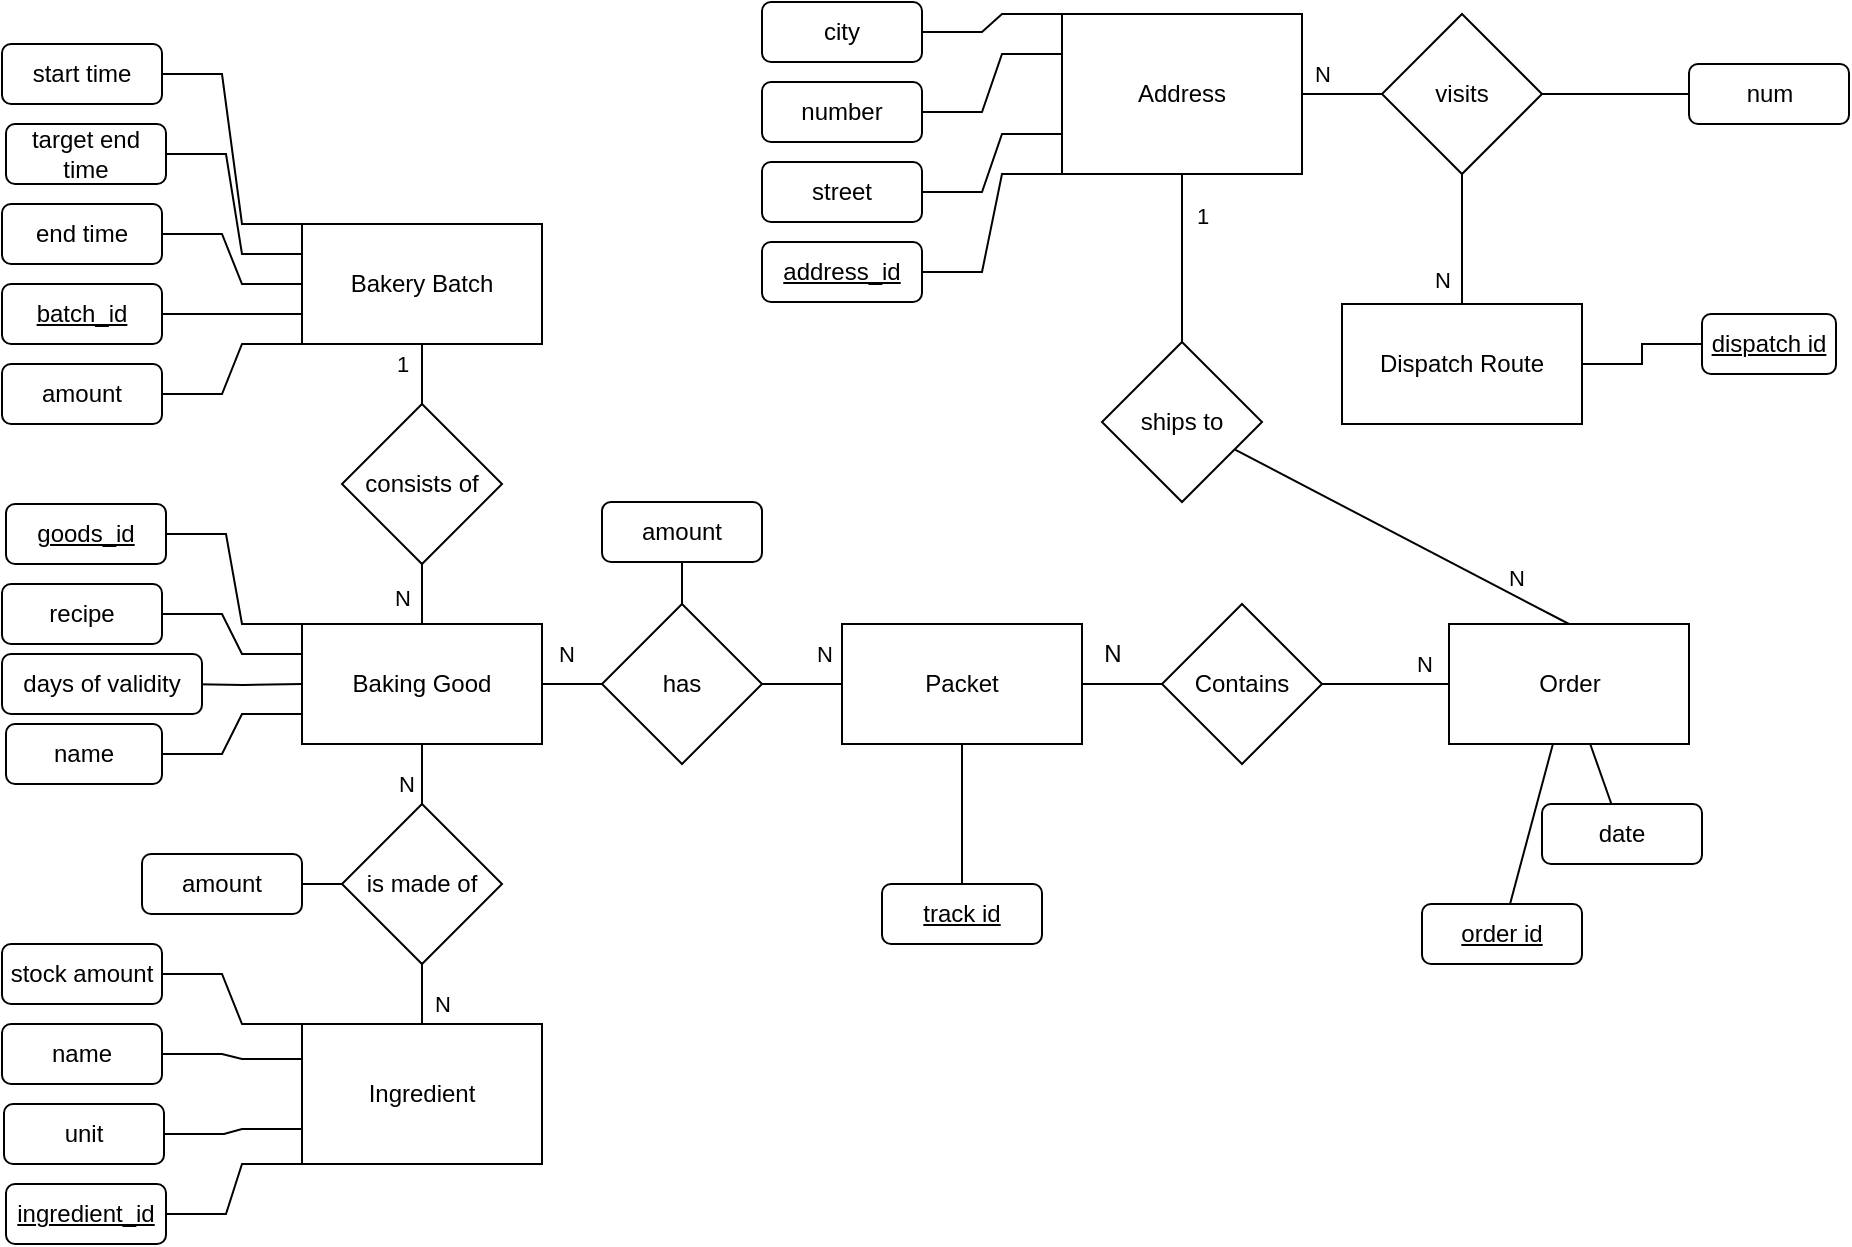 <mxfile version="23.1.5" type="device">
  <diagram id="R2lEEEUBdFMjLlhIrx00" name="Page-1">
    <mxGraphModel dx="1036" dy="606" grid="1" gridSize="10" guides="1" tooltips="1" connect="1" arrows="1" fold="1" page="1" pageScale="1" pageWidth="827" pageHeight="1169" math="0" shadow="0" extFonts="Permanent Marker^https://fonts.googleapis.com/css?family=Permanent+Marker">
      <root>
        <mxCell id="0" />
        <mxCell id="1" parent="0" />
        <mxCell id="yxjPox5JHR0TBo2ibFnr-1" value="Order" style="rounded=0;whiteSpace=wrap;html=1;" parent="1" vertex="1">
          <mxGeometry x="743.5" y="330" width="120" height="60" as="geometry" />
        </mxCell>
        <mxCell id="VUPGE4Kk9DVWwrvv3WM--11" value="" style="rounded=0;orthogonalLoop=1;jettySize=auto;html=1;endArrow=none;endFill=0;" parent="1" source="1IosV1Cif7tGSlgBW0Az-1" target="yxjPox5JHR0TBo2ibFnr-1" edge="1">
          <mxGeometry relative="1" as="geometry" />
        </mxCell>
        <mxCell id="1IosV1Cif7tGSlgBW0Az-1" value="order id" style="rounded=1;whiteSpace=wrap;html=1;fontStyle=4" parent="1" vertex="1">
          <mxGeometry x="730" y="470" width="80" height="30" as="geometry" />
        </mxCell>
        <mxCell id="VUPGE4Kk9DVWwrvv3WM--12" value="" style="rounded=0;orthogonalLoop=1;jettySize=auto;html=1;endArrow=none;endFill=0;" parent="1" source="1IosV1Cif7tGSlgBW0Az-3" target="yxjPox5JHR0TBo2ibFnr-1" edge="1">
          <mxGeometry relative="1" as="geometry" />
        </mxCell>
        <mxCell id="1IosV1Cif7tGSlgBW0Az-3" value="date" style="rounded=1;whiteSpace=wrap;html=1;" parent="1" vertex="1">
          <mxGeometry x="790" y="420" width="80" height="30" as="geometry" />
        </mxCell>
        <mxCell id="1IosV1Cif7tGSlgBW0Az-13" value="" style="edgeStyle=entityRelationEdgeStyle;rounded=0;orthogonalLoop=1;jettySize=auto;html=1;endArrow=none;endFill=0;" parent="1" source="1IosV1Cif7tGSlgBW0Az-5" target="1IosV1Cif7tGSlgBW0Az-11" edge="1">
          <mxGeometry relative="1" as="geometry" />
        </mxCell>
        <mxCell id="1IosV1Cif7tGSlgBW0Az-16" value="N" style="edgeLabel;html=1;align=center;verticalAlign=middle;resizable=0;points=[];" parent="1IosV1Cif7tGSlgBW0Az-13" vertex="1" connectable="0">
          <mxGeometry x="-0.644" y="2" relative="1" as="geometry">
            <mxPoint x="-4" y="-13" as="offset" />
          </mxGeometry>
        </mxCell>
        <mxCell id="1IosV1Cif7tGSlgBW0Az-5" value="Baking Good" style="rounded=0;whiteSpace=wrap;html=1;" parent="1" vertex="1">
          <mxGeometry x="170" y="330" width="120" height="60" as="geometry" />
        </mxCell>
        <mxCell id="1IosV1Cif7tGSlgBW0Az-107" value="N" style="edgeStyle=orthogonalEdgeStyle;rounded=0;orthogonalLoop=1;jettySize=auto;html=1;endArrow=none;endFill=0;exitX=1;exitY=0.5;exitDx=0;exitDy=0;" parent="1" source="hiKIkrZ9cHGI77sVrCej-8" target="yxjPox5JHR0TBo2ibFnr-1" edge="1">
          <mxGeometry x="0.6" y="10" relative="1" as="geometry">
            <mxPoint as="offset" />
            <mxPoint x="700" y="360" as="sourcePoint" />
          </mxGeometry>
        </mxCell>
        <mxCell id="hiKIkrZ9cHGI77sVrCej-3" style="edgeStyle=orthogonalEdgeStyle;rounded=0;orthogonalLoop=1;jettySize=auto;html=1;exitX=1;exitY=0.5;exitDx=0;exitDy=0;endArrow=none;endFill=0;" parent="1" source="1IosV1Cif7tGSlgBW0Az-11" target="hiKIkrZ9cHGI77sVrCej-2" edge="1">
          <mxGeometry relative="1" as="geometry" />
        </mxCell>
        <mxCell id="hiKIkrZ9cHGI77sVrCej-5" value="N" style="edgeLabel;html=1;align=center;verticalAlign=middle;resizable=0;points=[];" parent="hiKIkrZ9cHGI77sVrCej-3" vertex="1" connectable="0">
          <mxGeometry x="0.52" y="-3" relative="1" as="geometry">
            <mxPoint y="-18" as="offset" />
          </mxGeometry>
        </mxCell>
        <mxCell id="1IosV1Cif7tGSlgBW0Az-11" value="has" style="rhombus;whiteSpace=wrap;html=1;" parent="1" vertex="1">
          <mxGeometry x="320" y="320" width="80" height="80" as="geometry" />
        </mxCell>
        <mxCell id="1IosV1Cif7tGSlgBW0Az-18" value="" style="edgeStyle=entityRelationEdgeStyle;rounded=0;orthogonalLoop=1;jettySize=auto;html=1;endArrow=none;endFill=0;entryX=0;entryY=0.25;entryDx=0;entryDy=0;" parent="1" source="1IosV1Cif7tGSlgBW0Az-17" target="1IosV1Cif7tGSlgBW0Az-5" edge="1">
          <mxGeometry relative="1" as="geometry" />
        </mxCell>
        <mxCell id="1IosV1Cif7tGSlgBW0Az-17" value="recipe" style="rounded=1;whiteSpace=wrap;html=1;" parent="1" vertex="1">
          <mxGeometry x="20" y="310" width="80" height="30" as="geometry" />
        </mxCell>
        <mxCell id="1IosV1Cif7tGSlgBW0Az-41" value="" style="edgeStyle=orthogonalEdgeStyle;rounded=0;orthogonalLoop=1;jettySize=auto;html=1;endArrow=none;endFill=0;" parent="1" source="1IosV1Cif7tGSlgBW0Az-20" target="1IosV1Cif7tGSlgBW0Az-40" edge="1">
          <mxGeometry relative="1" as="geometry" />
        </mxCell>
        <mxCell id="VUPGE4Kk9DVWwrvv3WM--9" value="1" style="edgeLabel;html=1;align=center;verticalAlign=middle;resizable=0;points=[];" parent="1IosV1Cif7tGSlgBW0Az-41" vertex="1" connectable="0">
          <mxGeometry x="-0.793" y="2" relative="1" as="geometry">
            <mxPoint x="-12" y="5" as="offset" />
          </mxGeometry>
        </mxCell>
        <mxCell id="1IosV1Cif7tGSlgBW0Az-20" value="Bakery Batch" style="rounded=0;whiteSpace=wrap;html=1;" parent="1" vertex="1">
          <mxGeometry x="170" y="130" width="120" height="60" as="geometry" />
        </mxCell>
        <mxCell id="1IosV1Cif7tGSlgBW0Az-21" value="Ingredient" style="rounded=0;whiteSpace=wrap;html=1;" parent="1" vertex="1">
          <mxGeometry x="170" y="530" width="120" height="70" as="geometry" />
        </mxCell>
        <mxCell id="1IosV1Cif7tGSlgBW0Az-32" value="" style="edgeStyle=entityRelationEdgeStyle;rounded=0;orthogonalLoop=1;jettySize=auto;html=1;endArrow=none;endFill=0;entryX=0;entryY=0;entryDx=0;entryDy=0;" parent="1" source="1IosV1Cif7tGSlgBW0Az-29" target="1IosV1Cif7tGSlgBW0Az-20" edge="1">
          <mxGeometry relative="1" as="geometry">
            <Array as="points">
              <mxPoint x="150" y="90" />
            </Array>
          </mxGeometry>
        </mxCell>
        <mxCell id="1IosV1Cif7tGSlgBW0Az-29" value="start time" style="rounded=1;whiteSpace=wrap;html=1;" parent="1" vertex="1">
          <mxGeometry x="20" y="40" width="80" height="30" as="geometry" />
        </mxCell>
        <mxCell id="1IosV1Cif7tGSlgBW0Az-33" value="" style="edgeStyle=entityRelationEdgeStyle;rounded=0;orthogonalLoop=1;jettySize=auto;html=1;endArrow=none;endFill=0;entryX=0;entryY=0.5;entryDx=0;entryDy=0;" parent="1" source="1IosV1Cif7tGSlgBW0Az-31" target="1IosV1Cif7tGSlgBW0Az-20" edge="1">
          <mxGeometry relative="1" as="geometry" />
        </mxCell>
        <mxCell id="1IosV1Cif7tGSlgBW0Az-31" value="end time" style="rounded=1;whiteSpace=wrap;html=1;" parent="1" vertex="1">
          <mxGeometry x="20" y="120" width="80" height="30" as="geometry" />
        </mxCell>
        <mxCell id="1IosV1Cif7tGSlgBW0Az-42" value="" style="edgeStyle=orthogonalEdgeStyle;rounded=0;orthogonalLoop=1;jettySize=auto;html=1;endArrow=none;endFill=0;" parent="1" source="1IosV1Cif7tGSlgBW0Az-40" target="1IosV1Cif7tGSlgBW0Az-5" edge="1">
          <mxGeometry relative="1" as="geometry" />
        </mxCell>
        <mxCell id="1IosV1Cif7tGSlgBW0Az-44" value="N" style="edgeLabel;html=1;align=center;verticalAlign=middle;resizable=0;points=[];" parent="1IosV1Cif7tGSlgBW0Az-42" vertex="1" connectable="0">
          <mxGeometry x="0.4" relative="1" as="geometry">
            <mxPoint x="-10" y="2" as="offset" />
          </mxGeometry>
        </mxCell>
        <mxCell id="1IosV1Cif7tGSlgBW0Az-40" value="consists of" style="rhombus;whiteSpace=wrap;html=1;" parent="1" vertex="1">
          <mxGeometry x="190" y="220" width="80" height="80" as="geometry" />
        </mxCell>
        <mxCell id="1IosV1Cif7tGSlgBW0Az-47" value="" style="edgeStyle=entityRelationEdgeStyle;rounded=0;orthogonalLoop=1;jettySize=auto;html=1;endArrow=none;endFill=0;entryX=0;entryY=0.75;entryDx=0;entryDy=0;" parent="1" source="1IosV1Cif7tGSlgBW0Az-46" target="1IosV1Cif7tGSlgBW0Az-5" edge="1">
          <mxGeometry relative="1" as="geometry" />
        </mxCell>
        <mxCell id="1IosV1Cif7tGSlgBW0Az-46" value="name" style="rounded=1;whiteSpace=wrap;html=1;fontStyle=0" parent="1" vertex="1">
          <mxGeometry x="22" y="380" width="78" height="30" as="geometry" />
        </mxCell>
        <mxCell id="1IosV1Cif7tGSlgBW0Az-51" value="N" style="edgeStyle=orthogonalEdgeStyle;rounded=0;orthogonalLoop=1;jettySize=auto;html=1;endArrow=none;endFill=0;" parent="1" source="1IosV1Cif7tGSlgBW0Az-50" target="1IosV1Cif7tGSlgBW0Az-5" edge="1">
          <mxGeometry x="0.2" y="8" relative="1" as="geometry">
            <mxPoint as="offset" />
          </mxGeometry>
        </mxCell>
        <mxCell id="1IosV1Cif7tGSlgBW0Az-55" value="" style="edgeStyle=orthogonalEdgeStyle;rounded=0;orthogonalLoop=1;jettySize=auto;html=1;endArrow=none;endFill=0;" parent="1" source="1IosV1Cif7tGSlgBW0Az-50" target="1IosV1Cif7tGSlgBW0Az-21" edge="1">
          <mxGeometry relative="1" as="geometry" />
        </mxCell>
        <mxCell id="1IosV1Cif7tGSlgBW0Az-57" value="N" style="edgeLabel;html=1;align=center;verticalAlign=middle;resizable=0;points=[];" parent="1IosV1Cif7tGSlgBW0Az-55" vertex="1" connectable="0">
          <mxGeometry x="-0.076" y="1" relative="1" as="geometry">
            <mxPoint x="11" y="3" as="offset" />
          </mxGeometry>
        </mxCell>
        <mxCell id="1IosV1Cif7tGSlgBW0Az-50" value="is made of" style="rhombus;whiteSpace=wrap;html=1;" parent="1" vertex="1">
          <mxGeometry x="190" y="420" width="80" height="80" as="geometry" />
        </mxCell>
        <mxCell id="1IosV1Cif7tGSlgBW0Az-60" style="edgeStyle=entityRelationEdgeStyle;rounded=0;orthogonalLoop=1;jettySize=auto;html=1;entryX=0;entryY=0.25;entryDx=0;entryDy=0;endArrow=none;endFill=0;" parent="1" source="1IosV1Cif7tGSlgBW0Az-58" target="1IosV1Cif7tGSlgBW0Az-21" edge="1">
          <mxGeometry relative="1" as="geometry" />
        </mxCell>
        <mxCell id="1IosV1Cif7tGSlgBW0Az-58" value="&lt;span&gt;name&lt;/span&gt;" style="rounded=1;whiteSpace=wrap;html=1;fontStyle=0" parent="1" vertex="1">
          <mxGeometry x="20" y="530" width="80" height="30" as="geometry" />
        </mxCell>
        <mxCell id="1IosV1Cif7tGSlgBW0Az-62" value="" style="edgeStyle=orthogonalEdgeStyle;rounded=0;orthogonalLoop=1;jettySize=auto;html=1;endArrow=none;endFill=0;" parent="1" target="1IosV1Cif7tGSlgBW0Az-5" edge="1">
          <mxGeometry relative="1" as="geometry">
            <mxPoint x="110" y="360" as="sourcePoint" />
          </mxGeometry>
        </mxCell>
        <mxCell id="1IosV1Cif7tGSlgBW0Az-61" value="days of validity" style="rounded=1;whiteSpace=wrap;html=1;" parent="1" vertex="1">
          <mxGeometry x="20" y="345" width="100" height="30" as="geometry" />
        </mxCell>
        <mxCell id="1IosV1Cif7tGSlgBW0Az-66" style="edgeStyle=entityRelationEdgeStyle;rounded=0;orthogonalLoop=1;jettySize=auto;html=1;entryX=0;entryY=0.75;entryDx=0;entryDy=0;endArrow=none;endFill=0;" parent="1" source="1IosV1Cif7tGSlgBW0Az-64" target="1IosV1Cif7tGSlgBW0Az-20" edge="1">
          <mxGeometry relative="1" as="geometry" />
        </mxCell>
        <mxCell id="1IosV1Cif7tGSlgBW0Az-64" value="&lt;u&gt;batch_id&lt;/u&gt;" style="rounded=1;whiteSpace=wrap;html=1;" parent="1" vertex="1">
          <mxGeometry x="20" y="160" width="80" height="30" as="geometry" />
        </mxCell>
        <mxCell id="1IosV1Cif7tGSlgBW0Az-68" value="" style="edgeStyle=orthogonalEdgeStyle;rounded=0;orthogonalLoop=1;jettySize=auto;html=1;endArrow=none;endFill=0;" parent="1" source="1IosV1Cif7tGSlgBW0Az-67" target="1IosV1Cif7tGSlgBW0Az-50" edge="1">
          <mxGeometry relative="1" as="geometry" />
        </mxCell>
        <mxCell id="1IosV1Cif7tGSlgBW0Az-67" value="amount" style="rounded=1;whiteSpace=wrap;html=1;" parent="1" vertex="1">
          <mxGeometry x="90" y="445" width="80" height="30" as="geometry" />
        </mxCell>
        <mxCell id="1IosV1Cif7tGSlgBW0Az-70" value="" style="edgeStyle=entityRelationEdgeStyle;rounded=0;orthogonalLoop=1;jettySize=auto;html=1;endArrow=none;endFill=0;entryX=0;entryY=1;entryDx=0;entryDy=0;" parent="1" source="1IosV1Cif7tGSlgBW0Az-69" target="1IosV1Cif7tGSlgBW0Az-20" edge="1">
          <mxGeometry relative="1" as="geometry" />
        </mxCell>
        <mxCell id="1IosV1Cif7tGSlgBW0Az-69" value="amount" style="rounded=1;whiteSpace=wrap;html=1;" parent="1" vertex="1">
          <mxGeometry x="20" y="200" width="80" height="30" as="geometry" />
        </mxCell>
        <mxCell id="VUPGE4Kk9DVWwrvv3WM--1" value="" style="edgeStyle=entityRelationEdgeStyle;rounded=0;orthogonalLoop=1;jettySize=auto;html=1;endArrow=none;endFill=0;entryX=0;entryY=0;entryDx=0;entryDy=0;" parent="1" source="1IosV1Cif7tGSlgBW0Az-72" target="1IosV1Cif7tGSlgBW0Az-21" edge="1">
          <mxGeometry relative="1" as="geometry">
            <mxPoint x="580" y="545" as="targetPoint" />
          </mxGeometry>
        </mxCell>
        <mxCell id="1IosV1Cif7tGSlgBW0Az-72" value="stock amount" style="rounded=1;whiteSpace=wrap;html=1;" parent="1" vertex="1">
          <mxGeometry x="20" y="490" width="80" height="30" as="geometry" />
        </mxCell>
        <mxCell id="1IosV1Cif7tGSlgBW0Az-79" value="Dispatch Route" style="rounded=0;whiteSpace=wrap;html=1;" parent="1" vertex="1">
          <mxGeometry x="690" y="170" width="120" height="60" as="geometry" />
        </mxCell>
        <mxCell id="1IosV1Cif7tGSlgBW0Az-82" value="Address" style="rounded=0;whiteSpace=wrap;html=1;" parent="1" vertex="1">
          <mxGeometry x="550" y="25" width="120" height="80" as="geometry" />
        </mxCell>
        <mxCell id="1IosV1Cif7tGSlgBW0Az-96" value="" style="edgeStyle=orthogonalEdgeStyle;rounded=0;orthogonalLoop=1;jettySize=auto;html=1;endArrow=none;endFill=0;exitX=0;exitY=0.5;exitDx=0;exitDy=0;" parent="1" source="1IosV1Cif7tGSlgBW0Az-95" target="1IosV1Cif7tGSlgBW0Az-82" edge="1">
          <mxGeometry relative="1" as="geometry">
            <mxPoint x="710" y="75" as="sourcePoint" />
          </mxGeometry>
        </mxCell>
        <mxCell id="1IosV1Cif7tGSlgBW0Az-97" value="N" style="edgeLabel;html=1;align=center;verticalAlign=middle;resizable=0;points=[];" parent="1IosV1Cif7tGSlgBW0Az-96" vertex="1" connectable="0">
          <mxGeometry x="0.063" relative="1" as="geometry">
            <mxPoint x="-9" y="-10" as="offset" />
          </mxGeometry>
        </mxCell>
        <mxCell id="1IosV1Cif7tGSlgBW0Az-98" value="" style="edgeStyle=orthogonalEdgeStyle;rounded=0;orthogonalLoop=1;jettySize=auto;html=1;endArrow=none;endFill=0;" parent="1" source="1IosV1Cif7tGSlgBW0Az-95" target="1IosV1Cif7tGSlgBW0Az-79" edge="1">
          <mxGeometry relative="1" as="geometry" />
        </mxCell>
        <mxCell id="4UMTEBpBObGb9LjHYVWk-4" value="N" style="edgeLabel;html=1;align=center;verticalAlign=middle;resizable=0;points=[];" parent="1IosV1Cif7tGSlgBW0Az-98" vertex="1" connectable="0">
          <mxGeometry x="0.636" y="-3" relative="1" as="geometry">
            <mxPoint x="-7" as="offset" />
          </mxGeometry>
        </mxCell>
        <mxCell id="1IosV1Cif7tGSlgBW0Az-95" value="visits" style="rhombus;whiteSpace=wrap;html=1;" parent="1" vertex="1">
          <mxGeometry x="710" y="25" width="80" height="80" as="geometry" />
        </mxCell>
        <mxCell id="1IosV1Cif7tGSlgBW0Az-109" value="" style="edgeStyle=entityRelationEdgeStyle;rounded=0;orthogonalLoop=1;jettySize=auto;html=1;endArrow=none;endFill=0;entryX=0;entryY=0;entryDx=0;entryDy=0;" parent="1" source="1IosV1Cif7tGSlgBW0Az-106" target="1IosV1Cif7tGSlgBW0Az-82" edge="1">
          <mxGeometry relative="1" as="geometry" />
        </mxCell>
        <mxCell id="1IosV1Cif7tGSlgBW0Az-106" value="city" style="rounded=1;whiteSpace=wrap;html=1;fontStyle=0" parent="1" vertex="1">
          <mxGeometry x="400" y="19" width="80" height="30" as="geometry" />
        </mxCell>
        <mxCell id="1IosV1Cif7tGSlgBW0Az-111" value="" style="edgeStyle=entityRelationEdgeStyle;rounded=0;orthogonalLoop=1;jettySize=auto;html=1;endArrow=none;endFill=0;entryX=0;entryY=0.25;entryDx=0;entryDy=0;" parent="1" source="1IosV1Cif7tGSlgBW0Az-110" target="1IosV1Cif7tGSlgBW0Az-82" edge="1">
          <mxGeometry relative="1" as="geometry" />
        </mxCell>
        <mxCell id="1IosV1Cif7tGSlgBW0Az-110" value="number" style="rounded=1;whiteSpace=wrap;html=1;fontStyle=0" parent="1" vertex="1">
          <mxGeometry x="400" y="59" width="80" height="30" as="geometry" />
        </mxCell>
        <mxCell id="1IosV1Cif7tGSlgBW0Az-113" style="edgeStyle=entityRelationEdgeStyle;rounded=0;orthogonalLoop=1;jettySize=auto;html=1;entryX=0;entryY=0.75;entryDx=0;entryDy=0;endArrow=none;endFill=0;" parent="1" source="1IosV1Cif7tGSlgBW0Az-112" target="1IosV1Cif7tGSlgBW0Az-82" edge="1">
          <mxGeometry relative="1" as="geometry" />
        </mxCell>
        <mxCell id="1IosV1Cif7tGSlgBW0Az-112" value="street" style="rounded=1;whiteSpace=wrap;html=1;fontStyle=0" parent="1" vertex="1">
          <mxGeometry x="400" y="99" width="80" height="30" as="geometry" />
        </mxCell>
        <mxCell id="1IosV1Cif7tGSlgBW0Az-120" style="edgeStyle=orthogonalEdgeStyle;rounded=0;orthogonalLoop=1;jettySize=auto;html=1;exitX=0.5;exitY=1;exitDx=0;exitDy=0;" parent="1" source="1IosV1Cif7tGSlgBW0Az-1" target="1IosV1Cif7tGSlgBW0Az-1" edge="1">
          <mxGeometry relative="1" as="geometry" />
        </mxCell>
        <mxCell id="1IosV1Cif7tGSlgBW0Az-122" value="" style="edgeStyle=entityRelationEdgeStyle;rounded=0;orthogonalLoop=1;jettySize=auto;html=1;endArrow=none;endFill=0;" parent="1" source="1IosV1Cif7tGSlgBW0Az-118" target="1IosV1Cif7tGSlgBW0Az-79" edge="1">
          <mxGeometry relative="1" as="geometry" />
        </mxCell>
        <mxCell id="1IosV1Cif7tGSlgBW0Az-118" value="dispatch id" style="rounded=1;whiteSpace=wrap;html=1;fontStyle=4" parent="1" vertex="1">
          <mxGeometry x="870" y="175" width="67" height="30" as="geometry" />
        </mxCell>
        <mxCell id="VUPGE4Kk9DVWwrvv3WM--4" value="" style="edgeStyle=entityRelationEdgeStyle;rounded=0;orthogonalLoop=1;jettySize=auto;html=1;endArrow=none;endFill=0;entryX=0;entryY=0.75;entryDx=0;entryDy=0;" parent="1" source="VUPGE4Kk9DVWwrvv3WM--2" target="1IosV1Cif7tGSlgBW0Az-21" edge="1">
          <mxGeometry relative="1" as="geometry">
            <mxPoint x="580" y="575" as="targetPoint" />
          </mxGeometry>
        </mxCell>
        <mxCell id="VUPGE4Kk9DVWwrvv3WM--2" value="unit" style="rounded=1;whiteSpace=wrap;html=1;" parent="1" vertex="1">
          <mxGeometry x="21" y="570" width="80" height="30" as="geometry" />
        </mxCell>
        <mxCell id="VUPGE4Kk9DVWwrvv3WM--3" style="edgeStyle=orthogonalEdgeStyle;rounded=0;orthogonalLoop=1;jettySize=auto;html=1;exitX=0.5;exitY=1;exitDx=0;exitDy=0;" parent="1" source="VUPGE4Kk9DVWwrvv3WM--2" target="VUPGE4Kk9DVWwrvv3WM--2" edge="1">
          <mxGeometry relative="1" as="geometry" />
        </mxCell>
        <mxCell id="VUPGE4Kk9DVWwrvv3WM--14" value="" style="rounded=0;orthogonalLoop=1;jettySize=auto;html=1;endArrow=none;endFill=0;entryX=0.5;entryY=0;entryDx=0;entryDy=0;" parent="1" source="VUPGE4Kk9DVWwrvv3WM--13" target="yxjPox5JHR0TBo2ibFnr-1" edge="1">
          <mxGeometry relative="1" as="geometry" />
        </mxCell>
        <mxCell id="VUPGE4Kk9DVWwrvv3WM--19" value="N" style="edgeLabel;html=1;align=center;verticalAlign=middle;resizable=0;points=[];" parent="VUPGE4Kk9DVWwrvv3WM--14" vertex="1" connectable="0">
          <mxGeometry x="0.56" relative="1" as="geometry">
            <mxPoint x="10" y="-4" as="offset" />
          </mxGeometry>
        </mxCell>
        <mxCell id="VUPGE4Kk9DVWwrvv3WM--15" value="" style="edgeStyle=orthogonalEdgeStyle;rounded=0;orthogonalLoop=1;jettySize=auto;html=1;endArrow=none;endFill=0;" parent="1" source="VUPGE4Kk9DVWwrvv3WM--13" target="1IosV1Cif7tGSlgBW0Az-82" edge="1">
          <mxGeometry relative="1" as="geometry" />
        </mxCell>
        <mxCell id="VUPGE4Kk9DVWwrvv3WM--18" value="1" style="edgeLabel;html=1;align=center;verticalAlign=middle;resizable=0;points=[];" parent="VUPGE4Kk9DVWwrvv3WM--15" vertex="1" connectable="0">
          <mxGeometry x="0.496" relative="1" as="geometry">
            <mxPoint x="10" as="offset" />
          </mxGeometry>
        </mxCell>
        <mxCell id="VUPGE4Kk9DVWwrvv3WM--13" value="ships to" style="rhombus;whiteSpace=wrap;html=1;" parent="1" vertex="1">
          <mxGeometry x="570" y="189" width="80" height="80" as="geometry" />
        </mxCell>
        <mxCell id="eM6kBM86KEG9hvN14_vD-2" value="" style="edgeStyle=entityRelationEdgeStyle;rounded=0;orthogonalLoop=1;jettySize=auto;html=1;entryX=0;entryY=1;entryDx=0;entryDy=0;endArrow=none;endFill=0;" parent="1" source="eM6kBM86KEG9hvN14_vD-1" target="1IosV1Cif7tGSlgBW0Az-21" edge="1">
          <mxGeometry relative="1" as="geometry" />
        </mxCell>
        <mxCell id="eM6kBM86KEG9hvN14_vD-1" value="ingredient_id" style="rounded=1;whiteSpace=wrap;html=1;fontStyle=4" parent="1" vertex="1">
          <mxGeometry x="22" y="610" width="80" height="30" as="geometry" />
        </mxCell>
        <mxCell id="eM6kBM86KEG9hvN14_vD-4" value="" style="edgeStyle=orthogonalEdgeStyle;rounded=0;orthogonalLoop=1;jettySize=auto;html=1;endArrow=none;endFill=0;" parent="1" source="eM6kBM86KEG9hvN14_vD-3" target="1IosV1Cif7tGSlgBW0Az-11" edge="1">
          <mxGeometry relative="1" as="geometry" />
        </mxCell>
        <mxCell id="eM6kBM86KEG9hvN14_vD-3" value="amount" style="rounded=1;whiteSpace=wrap;html=1;" parent="1" vertex="1">
          <mxGeometry x="320" y="269" width="80" height="30" as="geometry" />
        </mxCell>
        <mxCell id="eM6kBM86KEG9hvN14_vD-5" value="address_id" style="rounded=1;whiteSpace=wrap;html=1;fontStyle=4" parent="1" vertex="1">
          <mxGeometry x="400" y="139" width="80" height="30" as="geometry" />
        </mxCell>
        <mxCell id="eM6kBM86KEG9hvN14_vD-6" style="edgeStyle=entityRelationEdgeStyle;rounded=0;orthogonalLoop=1;jettySize=auto;html=1;endArrow=none;endFill=0;exitX=1;exitY=0.5;exitDx=0;exitDy=0;entryX=0;entryY=1;entryDx=0;entryDy=0;" parent="1" source="eM6kBM86KEG9hvN14_vD-5" target="1IosV1Cif7tGSlgBW0Az-82" edge="1">
          <mxGeometry relative="1" as="geometry">
            <mxPoint x="490" y="134" as="sourcePoint" />
            <mxPoint x="550" y="159" as="targetPoint" />
          </mxGeometry>
        </mxCell>
        <mxCell id="eM6kBM86KEG9hvN14_vD-9" value="" style="edgeStyle=orthogonalEdgeStyle;rounded=0;orthogonalLoop=1;jettySize=auto;html=1;endArrow=none;endFill=0;" parent="1" source="eM6kBM86KEG9hvN14_vD-8" target="1IosV1Cif7tGSlgBW0Az-95" edge="1">
          <mxGeometry relative="1" as="geometry" />
        </mxCell>
        <mxCell id="eM6kBM86KEG9hvN14_vD-8" value="num" style="rounded=1;whiteSpace=wrap;html=1;" parent="1" vertex="1">
          <mxGeometry x="863.5" y="50" width="80" height="30" as="geometry" />
        </mxCell>
        <mxCell id="4UMTEBpBObGb9LjHYVWk-1" value="goods_id" style="rounded=1;whiteSpace=wrap;html=1;fontStyle=4" parent="1" vertex="1">
          <mxGeometry x="22" y="270" width="80" height="30" as="geometry" />
        </mxCell>
        <mxCell id="4UMTEBpBObGb9LjHYVWk-2" value="" style="edgeStyle=entityRelationEdgeStyle;rounded=0;orthogonalLoop=1;jettySize=auto;html=1;endArrow=none;endFill=0;entryX=0;entryY=0;entryDx=0;entryDy=0;exitX=1;exitY=0.5;exitDx=0;exitDy=0;" parent="1" source="4UMTEBpBObGb9LjHYVWk-1" target="1IosV1Cif7tGSlgBW0Az-5" edge="1">
          <mxGeometry relative="1" as="geometry">
            <mxPoint x="110" y="335" as="sourcePoint" />
            <mxPoint x="180" y="355" as="targetPoint" />
          </mxGeometry>
        </mxCell>
        <mxCell id="4UMTEBpBObGb9LjHYVWk-6" value="" style="edgeStyle=orthogonalEdgeStyle;rounded=0;orthogonalLoop=1;jettySize=auto;html=1;endArrow=none;endFill=0;entryX=0.5;entryY=1;entryDx=0;entryDy=0;" parent="1" source="4UMTEBpBObGb9LjHYVWk-5" target="hiKIkrZ9cHGI77sVrCej-2" edge="1">
          <mxGeometry relative="1" as="geometry" />
        </mxCell>
        <mxCell id="4UMTEBpBObGb9LjHYVWk-5" value="track id" style="rounded=1;whiteSpace=wrap;html=1;fontStyle=4" parent="1" vertex="1">
          <mxGeometry x="460" y="460" width="80" height="30" as="geometry" />
        </mxCell>
        <mxCell id="hiKIkrZ9cHGI77sVrCej-2" value="Packet" style="rounded=0;whiteSpace=wrap;html=1;" parent="1" vertex="1">
          <mxGeometry x="440" y="330" width="120" height="60" as="geometry" />
        </mxCell>
        <mxCell id="hiKIkrZ9cHGI77sVrCej-9" style="edgeStyle=orthogonalEdgeStyle;rounded=0;orthogonalLoop=1;jettySize=auto;html=1;exitX=0;exitY=0.5;exitDx=0;exitDy=0;entryX=1;entryY=0.5;entryDx=0;entryDy=0;endArrow=none;endFill=0;" parent="1" source="hiKIkrZ9cHGI77sVrCej-8" target="hiKIkrZ9cHGI77sVrCej-2" edge="1">
          <mxGeometry relative="1" as="geometry">
            <mxPoint x="600" y="360" as="sourcePoint" />
          </mxGeometry>
        </mxCell>
        <mxCell id="hiKIkrZ9cHGI77sVrCej-8" value="Contains" style="rhombus;whiteSpace=wrap;html=1;" parent="1" vertex="1">
          <mxGeometry x="600" y="320" width="80" height="80" as="geometry" />
        </mxCell>
        <mxCell id="hiKIkrZ9cHGI77sVrCej-10" value="N" style="text;html=1;align=center;verticalAlign=middle;resizable=0;points=[];autosize=1;strokeColor=none;fillColor=none;" parent="1" vertex="1">
          <mxGeometry x="560" y="330" width="30" height="30" as="geometry" />
        </mxCell>
        <mxCell id="K4UEc3mPuJcMg8ZBgmdW-1" value="target end time" style="rounded=1;whiteSpace=wrap;html=1;" vertex="1" parent="1">
          <mxGeometry x="22" y="80" width="80" height="30" as="geometry" />
        </mxCell>
        <mxCell id="K4UEc3mPuJcMg8ZBgmdW-6" value="" style="edgeStyle=entityRelationEdgeStyle;rounded=0;orthogonalLoop=1;jettySize=auto;html=1;endArrow=none;endFill=0;entryX=0;entryY=0.25;entryDx=0;entryDy=0;exitX=1;exitY=0.5;exitDx=0;exitDy=0;" edge="1" parent="1" source="K4UEc3mPuJcMg8ZBgmdW-1" target="1IosV1Cif7tGSlgBW0Az-20">
          <mxGeometry relative="1" as="geometry">
            <mxPoint x="110" y="145" as="sourcePoint" />
            <mxPoint x="180" y="170" as="targetPoint" />
            <Array as="points">
              <mxPoint x="150" y="160" />
            </Array>
          </mxGeometry>
        </mxCell>
      </root>
    </mxGraphModel>
  </diagram>
</mxfile>
